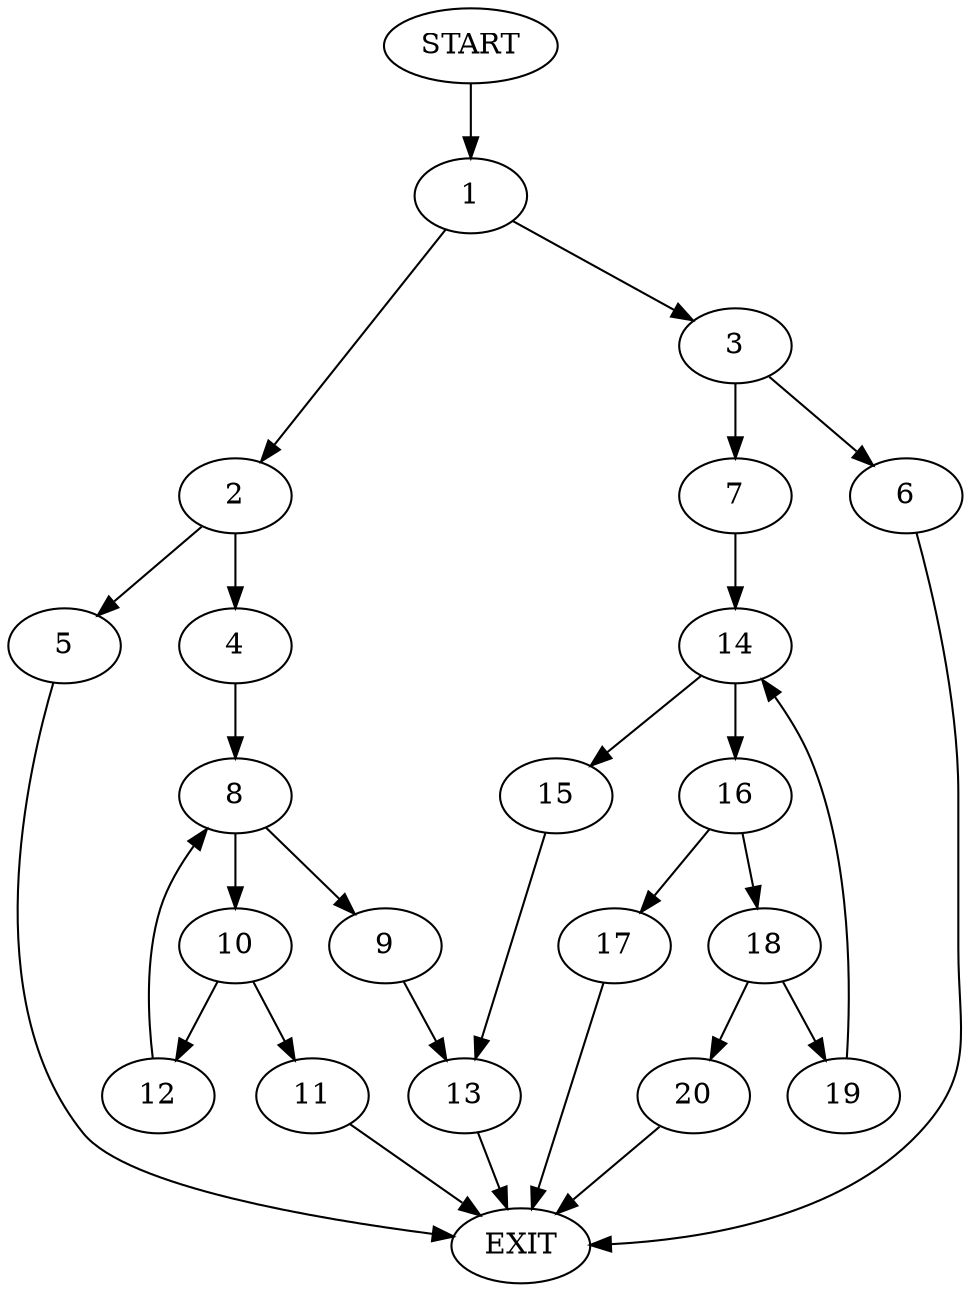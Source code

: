 digraph {
0 [label="START"]
21 [label="EXIT"]
0 -> 1
1 -> 2
1 -> 3
2 -> 4
2 -> 5
3 -> 6
3 -> 7
4 -> 8
5 -> 21
8 -> 9
8 -> 10
10 -> 11
10 -> 12
9 -> 13
12 -> 8
11 -> 21
13 -> 21
7 -> 14
6 -> 21
14 -> 15
14 -> 16
15 -> 13
16 -> 17
16 -> 18
18 -> 19
18 -> 20
17 -> 21
20 -> 21
19 -> 14
}
